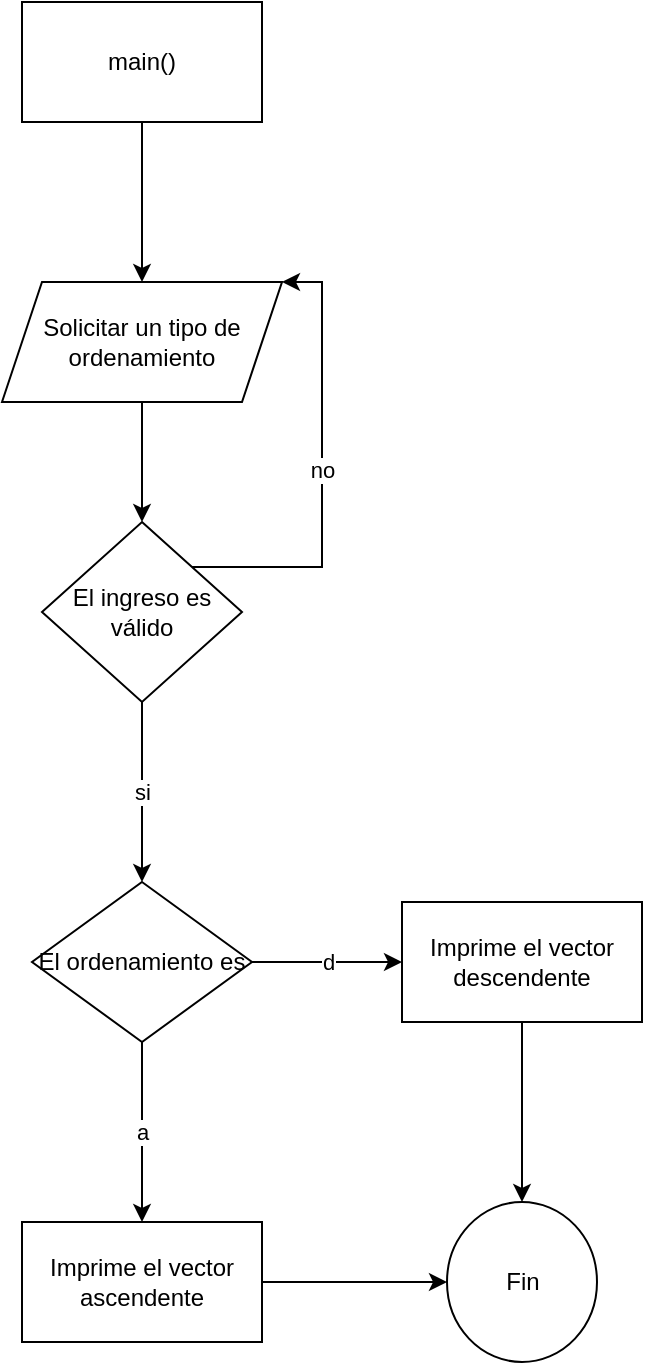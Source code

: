 <mxfile version="14.5.1" type="device"><diagram id="24EFHLlgrI5K0ukbtwYe" name="Page-1"><mxGraphModel dx="1422" dy="816" grid="1" gridSize="10" guides="1" tooltips="1" connect="1" arrows="1" fold="1" page="1" pageScale="1" pageWidth="850" pageHeight="1100" math="0" shadow="0"><root><mxCell id="0"/><mxCell id="1" parent="0"/><mxCell id="bYRGMPAF19KHppF2zYRU-4" value="" style="edgeStyle=orthogonalEdgeStyle;rounded=0;orthogonalLoop=1;jettySize=auto;html=1;" edge="1" parent="1" source="bYRGMPAF19KHppF2zYRU-1" target="bYRGMPAF19KHppF2zYRU-3"><mxGeometry relative="1" as="geometry"/></mxCell><mxCell id="bYRGMPAF19KHppF2zYRU-1" value="main()" style="rounded=0;whiteSpace=wrap;html=1;" vertex="1" parent="1"><mxGeometry x="355" y="70" width="120" height="60" as="geometry"/></mxCell><mxCell id="bYRGMPAF19KHppF2zYRU-6" value="" style="edgeStyle=orthogonalEdgeStyle;rounded=0;orthogonalLoop=1;jettySize=auto;html=1;" edge="1" parent="1" source="bYRGMPAF19KHppF2zYRU-3" target="bYRGMPAF19KHppF2zYRU-5"><mxGeometry relative="1" as="geometry"/></mxCell><mxCell id="bYRGMPAF19KHppF2zYRU-3" value="Solicitar un tipo de ordenamiento" style="shape=parallelogram;perimeter=parallelogramPerimeter;whiteSpace=wrap;html=1;fixedSize=1;rounded=0;" vertex="1" parent="1"><mxGeometry x="345" y="210" width="140" height="60" as="geometry"/></mxCell><mxCell id="bYRGMPAF19KHppF2zYRU-8" value="si" style="edgeStyle=orthogonalEdgeStyle;rounded=0;orthogonalLoop=1;jettySize=auto;html=1;" edge="1" parent="1" source="bYRGMPAF19KHppF2zYRU-5" target="bYRGMPAF19KHppF2zYRU-7"><mxGeometry relative="1" as="geometry"/></mxCell><mxCell id="bYRGMPAF19KHppF2zYRU-9" value="no" style="edgeStyle=orthogonalEdgeStyle;rounded=0;orthogonalLoop=1;jettySize=auto;html=1;exitX=1;exitY=0;exitDx=0;exitDy=0;entryX=1;entryY=0;entryDx=0;entryDy=0;" edge="1" parent="1" source="bYRGMPAF19KHppF2zYRU-5" target="bYRGMPAF19KHppF2zYRU-3"><mxGeometry relative="1" as="geometry"><Array as="points"><mxPoint x="505" y="353"/><mxPoint x="505" y="210"/></Array></mxGeometry></mxCell><mxCell id="bYRGMPAF19KHppF2zYRU-5" value="El ingreso es válido" style="rhombus;whiteSpace=wrap;html=1;rounded=0;" vertex="1" parent="1"><mxGeometry x="365" y="330" width="100" height="90" as="geometry"/></mxCell><mxCell id="bYRGMPAF19KHppF2zYRU-11" value="a" style="edgeStyle=orthogonalEdgeStyle;rounded=0;orthogonalLoop=1;jettySize=auto;html=1;" edge="1" parent="1" source="bYRGMPAF19KHppF2zYRU-7" target="bYRGMPAF19KHppF2zYRU-10"><mxGeometry relative="1" as="geometry"/></mxCell><mxCell id="bYRGMPAF19KHppF2zYRU-13" value="d" style="edgeStyle=orthogonalEdgeStyle;rounded=0;orthogonalLoop=1;jettySize=auto;html=1;" edge="1" parent="1" source="bYRGMPAF19KHppF2zYRU-7" target="bYRGMPAF19KHppF2zYRU-12"><mxGeometry relative="1" as="geometry"/></mxCell><mxCell id="bYRGMPAF19KHppF2zYRU-7" value="El ordenamiento es" style="rhombus;whiteSpace=wrap;html=1;rounded=0;" vertex="1" parent="1"><mxGeometry x="360" y="510" width="110" height="80" as="geometry"/></mxCell><mxCell id="bYRGMPAF19KHppF2zYRU-16" style="edgeStyle=orthogonalEdgeStyle;rounded=0;orthogonalLoop=1;jettySize=auto;html=1;exitX=1;exitY=0.5;exitDx=0;exitDy=0;" edge="1" parent="1" source="bYRGMPAF19KHppF2zYRU-10" target="bYRGMPAF19KHppF2zYRU-14"><mxGeometry relative="1" as="geometry"/></mxCell><mxCell id="bYRGMPAF19KHppF2zYRU-10" value="Imprime el vector ascendente" style="whiteSpace=wrap;html=1;rounded=0;" vertex="1" parent="1"><mxGeometry x="355" y="680" width="120" height="60" as="geometry"/></mxCell><mxCell id="bYRGMPAF19KHppF2zYRU-15" value="" style="edgeStyle=orthogonalEdgeStyle;rounded=0;orthogonalLoop=1;jettySize=auto;html=1;" edge="1" parent="1" source="bYRGMPAF19KHppF2zYRU-12" target="bYRGMPAF19KHppF2zYRU-14"><mxGeometry relative="1" as="geometry"/></mxCell><mxCell id="bYRGMPAF19KHppF2zYRU-12" value="Imprime el vector descendente" style="whiteSpace=wrap;html=1;rounded=0;" vertex="1" parent="1"><mxGeometry x="545" y="520" width="120" height="60" as="geometry"/></mxCell><mxCell id="bYRGMPAF19KHppF2zYRU-14" value="Fin" style="ellipse;whiteSpace=wrap;html=1;rounded=0;" vertex="1" parent="1"><mxGeometry x="567.5" y="670" width="75" height="80" as="geometry"/></mxCell></root></mxGraphModel></diagram></mxfile>